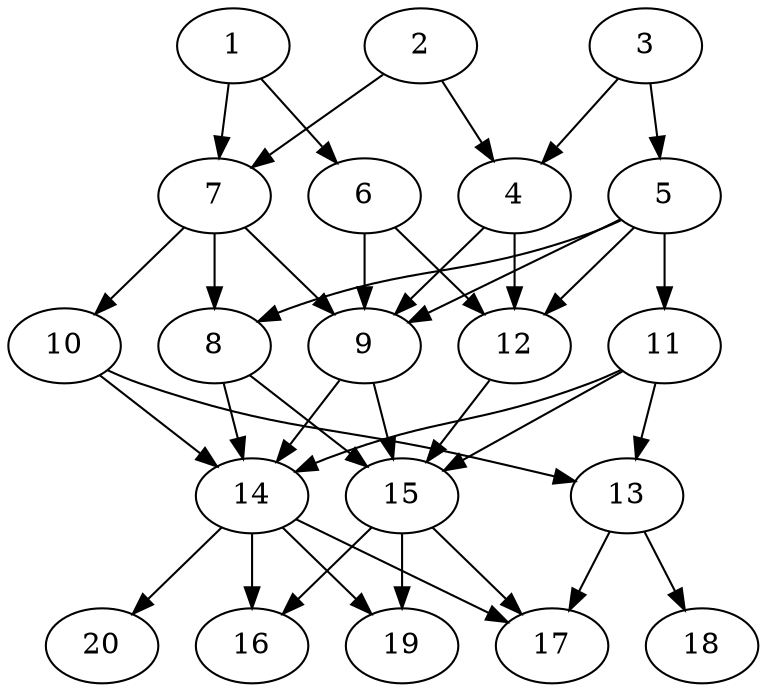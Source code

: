 // DAG automatically generated by daggen at Tue Jul 23 14:31:37 2019
// ./daggen --dot -n 20 --ccr 0.3 --fat 0.5 --regular 0.5 --density 0.8 --mindata 5242880 --maxdata 52428800 
digraph G {
  1 [size="46110720", alpha="0.10", expect_size="13833216"] 
  1 -> 6 [size ="13833216"]
  1 -> 7 [size ="13833216"]
  2 [size="134270293", alpha="0.06", expect_size="40281088"] 
  2 -> 4 [size ="40281088"]
  2 -> 7 [size ="40281088"]
  3 [size="168714240", alpha="0.17", expect_size="50614272"] 
  3 -> 4 [size ="50614272"]
  3 -> 5 [size ="50614272"]
  4 [size="45841067", alpha="0.14", expect_size="13752320"] 
  4 -> 9 [size ="13752320"]
  4 -> 12 [size ="13752320"]
  5 [size="19763200", alpha="0.17", expect_size="5928960"] 
  5 -> 8 [size ="5928960"]
  5 -> 9 [size ="5928960"]
  5 -> 11 [size ="5928960"]
  5 -> 12 [size ="5928960"]
  6 [size="167703893", alpha="0.16", expect_size="50311168"] 
  6 -> 9 [size ="50311168"]
  6 -> 12 [size ="50311168"]
  7 [size="90900480", alpha="0.11", expect_size="27270144"] 
  7 -> 8 [size ="27270144"]
  7 -> 9 [size ="27270144"]
  7 -> 10 [size ="27270144"]
  8 [size="67433813", alpha="0.04", expect_size="20230144"] 
  8 -> 14 [size ="20230144"]
  8 -> 15 [size ="20230144"]
  9 [size="80721920", alpha="0.10", expect_size="24216576"] 
  9 -> 14 [size ="24216576"]
  9 -> 15 [size ="24216576"]
  10 [size="29269333", alpha="0.20", expect_size="8780800"] 
  10 -> 13 [size ="8780800"]
  10 -> 14 [size ="8780800"]
  11 [size="23746560", alpha="0.12", expect_size="7123968"] 
  11 -> 13 [size ="7123968"]
  11 -> 14 [size ="7123968"]
  11 -> 15 [size ="7123968"]
  12 [size="100884480", alpha="0.06", expect_size="30265344"] 
  12 -> 15 [size ="30265344"]
  13 [size="147691520", alpha="0.12", expect_size="44307456"] 
  13 -> 17 [size ="44307456"]
  13 -> 18 [size ="44307456"]
  14 [size="126047573", alpha="0.16", expect_size="37814272"] 
  14 -> 16 [size ="37814272"]
  14 -> 17 [size ="37814272"]
  14 -> 19 [size ="37814272"]
  14 -> 20 [size ="37814272"]
  15 [size="79114240", alpha="0.01", expect_size="23734272"] 
  15 -> 16 [size ="23734272"]
  15 -> 17 [size ="23734272"]
  15 -> 19 [size ="23734272"]
  16 [size="52800853", alpha="0.18", expect_size="15840256"] 
  17 [size="22719147", alpha="0.02", expect_size="6815744"] 
  18 [size="108366507", alpha="0.11", expect_size="32509952"] 
  19 [size="143701333", alpha="0.02", expect_size="43110400"] 
  20 [size="65221973", alpha="0.10", expect_size="19566592"] 
}
